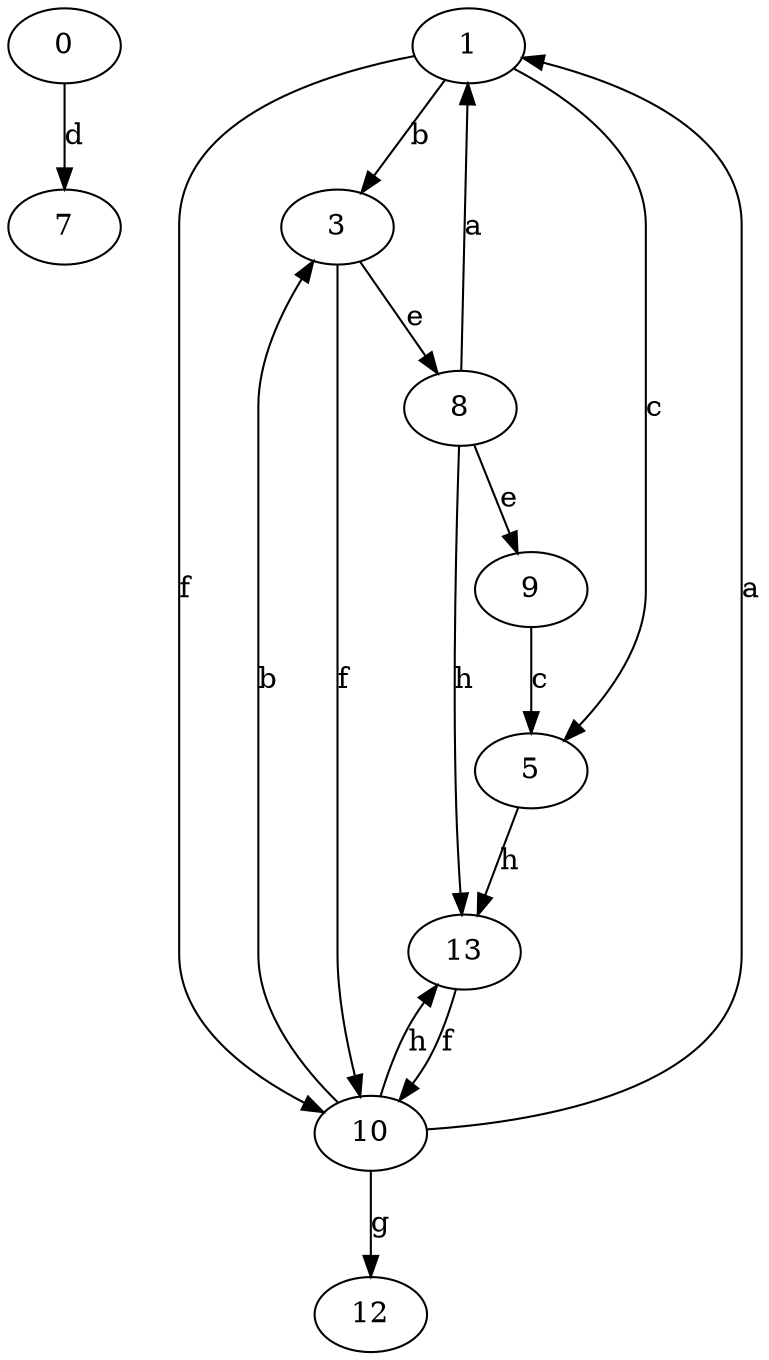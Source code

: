 strict digraph  {
0;
1;
3;
5;
7;
8;
9;
10;
12;
13;
0 -> 7  [label=d];
1 -> 3  [label=b];
1 -> 5  [label=c];
1 -> 10  [label=f];
3 -> 8  [label=e];
3 -> 10  [label=f];
5 -> 13  [label=h];
8 -> 1  [label=a];
8 -> 9  [label=e];
8 -> 13  [label=h];
9 -> 5  [label=c];
10 -> 1  [label=a];
10 -> 3  [label=b];
10 -> 12  [label=g];
10 -> 13  [label=h];
13 -> 10  [label=f];
}
